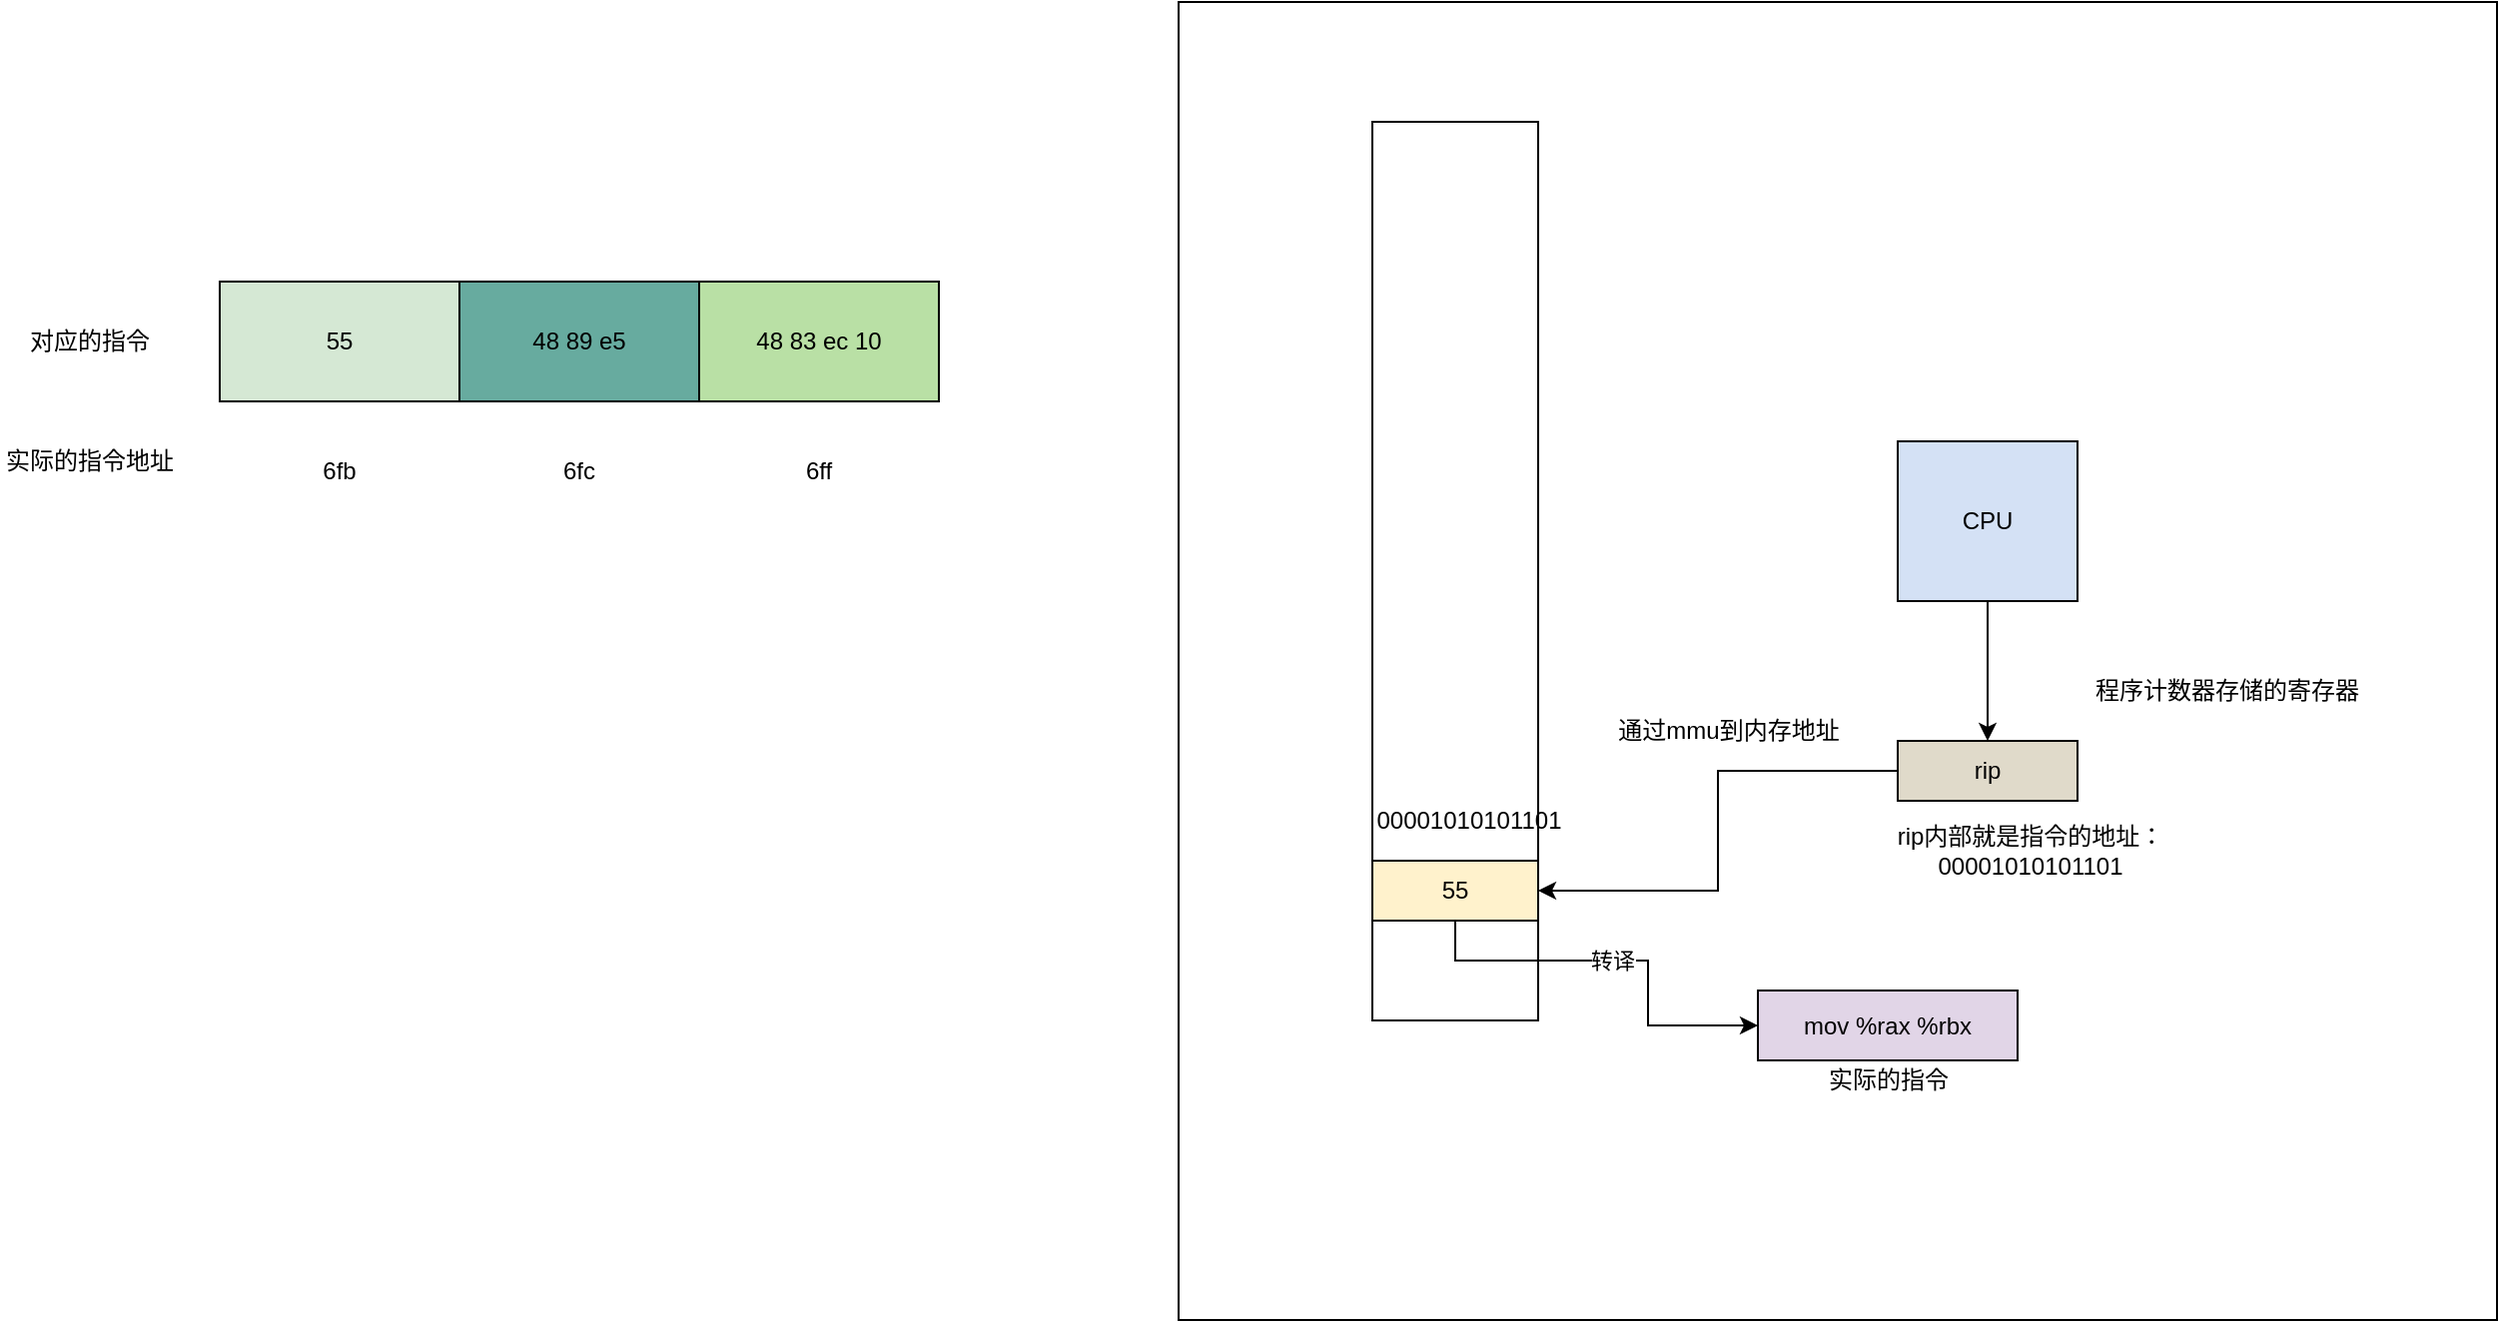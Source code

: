 <mxfile version="16.6.4" type="github">
  <diagram id="vKHvg1sBYMyZX13Gya5x" name="Page-1">
    <mxGraphModel dx="1346" dy="591" grid="1" gridSize="10" guides="1" tooltips="1" connect="1" arrows="1" fold="1" page="1" pageScale="1" pageWidth="827" pageHeight="1169" math="0" shadow="0">
      <root>
        <mxCell id="0" />
        <mxCell id="1" parent="0" />
        <mxCell id="NpelcRKtQPulKm6rQKc4-9" value="" style="whiteSpace=wrap;html=1;aspect=fixed;fillColor=#FFFFFF;" vertex="1" parent="1">
          <mxGeometry x="730" y="90" width="660" height="660" as="geometry" />
        </mxCell>
        <mxCell id="NpelcRKtQPulKm6rQKc4-1" value="55" style="rounded=0;whiteSpace=wrap;html=1;fillColor=#D5E8D4;" vertex="1" parent="1">
          <mxGeometry x="250" y="230" width="120" height="60" as="geometry" />
        </mxCell>
        <mxCell id="NpelcRKtQPulKm6rQKc4-2" value="48 89 e5" style="rounded=0;whiteSpace=wrap;html=1;fillColor=#67AB9F;" vertex="1" parent="1">
          <mxGeometry x="370" y="230" width="120" height="60" as="geometry" />
        </mxCell>
        <mxCell id="NpelcRKtQPulKm6rQKc4-3" value="48 83 ec 10" style="rounded=0;whiteSpace=wrap;html=1;fillColor=#B9E0A5;" vertex="1" parent="1">
          <mxGeometry x="490" y="230" width="120" height="60" as="geometry" />
        </mxCell>
        <mxCell id="NpelcRKtQPulKm6rQKc4-4" value="6fb" style="text;html=1;strokeColor=none;fillColor=none;align=center;verticalAlign=middle;whiteSpace=wrap;rounded=0;" vertex="1" parent="1">
          <mxGeometry x="280" y="310" width="60" height="30" as="geometry" />
        </mxCell>
        <mxCell id="NpelcRKtQPulKm6rQKc4-5" value="6fc" style="text;html=1;strokeColor=none;fillColor=none;align=center;verticalAlign=middle;whiteSpace=wrap;rounded=0;" vertex="1" parent="1">
          <mxGeometry x="400" y="310" width="60" height="30" as="geometry" />
        </mxCell>
        <mxCell id="NpelcRKtQPulKm6rQKc4-6" value="6ff" style="text;html=1;strokeColor=none;fillColor=none;align=center;verticalAlign=middle;whiteSpace=wrap;rounded=0;" vertex="1" parent="1">
          <mxGeometry x="520" y="310" width="60" height="30" as="geometry" />
        </mxCell>
        <mxCell id="NpelcRKtQPulKm6rQKc4-7" value="实际的指令地址" style="text;html=1;strokeColor=none;fillColor=none;align=center;verticalAlign=middle;whiteSpace=wrap;rounded=0;" vertex="1" parent="1">
          <mxGeometry x="140" y="310" width="90" height="20" as="geometry" />
        </mxCell>
        <mxCell id="NpelcRKtQPulKm6rQKc4-8" value="对应的指令" style="text;html=1;strokeColor=none;fillColor=none;align=center;verticalAlign=middle;whiteSpace=wrap;rounded=0;" vertex="1" parent="1">
          <mxGeometry x="140" y="250" width="90" height="20" as="geometry" />
        </mxCell>
        <mxCell id="NpelcRKtQPulKm6rQKc4-15" style="edgeStyle=orthogonalEdgeStyle;rounded=0;orthogonalLoop=1;jettySize=auto;html=1;entryX=1;entryY=0.5;entryDx=0;entryDy=0;" edge="1" parent="1" source="NpelcRKtQPulKm6rQKc4-10" target="NpelcRKtQPulKm6rQKc4-14">
          <mxGeometry relative="1" as="geometry" />
        </mxCell>
        <mxCell id="NpelcRKtQPulKm6rQKc4-10" value="rip" style="rounded=0;whiteSpace=wrap;html=1;fillColor=#E0DACA;" vertex="1" parent="1">
          <mxGeometry x="1090" y="460" width="90" height="30" as="geometry" />
        </mxCell>
        <mxCell id="NpelcRKtQPulKm6rQKc4-11" value="" style="rounded=0;whiteSpace=wrap;html=1;fillColor=#FFFFFF;" vertex="1" parent="1">
          <mxGeometry x="827" y="150" width="83" height="450" as="geometry" />
        </mxCell>
        <mxCell id="NpelcRKtQPulKm6rQKc4-13" style="edgeStyle=orthogonalEdgeStyle;rounded=0;orthogonalLoop=1;jettySize=auto;html=1;entryX=0.5;entryY=0;entryDx=0;entryDy=0;" edge="1" parent="1" source="NpelcRKtQPulKm6rQKc4-12" target="NpelcRKtQPulKm6rQKc4-10">
          <mxGeometry relative="1" as="geometry" />
        </mxCell>
        <mxCell id="NpelcRKtQPulKm6rQKc4-12" value="CPU" style="rounded=0;whiteSpace=wrap;html=1;fillColor=#D4E1F5;" vertex="1" parent="1">
          <mxGeometry x="1090" y="310" width="90" height="80" as="geometry" />
        </mxCell>
        <mxCell id="NpelcRKtQPulKm6rQKc4-25" style="edgeStyle=orthogonalEdgeStyle;rounded=0;orthogonalLoop=1;jettySize=auto;html=1;entryX=0;entryY=0.5;entryDx=0;entryDy=0;" edge="1" parent="1" source="NpelcRKtQPulKm6rQKc4-14" target="NpelcRKtQPulKm6rQKc4-21">
          <mxGeometry relative="1" as="geometry">
            <Array as="points">
              <mxPoint x="869" y="570" />
              <mxPoint x="965" y="570" />
              <mxPoint x="965" y="603" />
            </Array>
          </mxGeometry>
        </mxCell>
        <mxCell id="NpelcRKtQPulKm6rQKc4-26" value="转译" style="edgeLabel;html=1;align=center;verticalAlign=middle;resizable=0;points=[];" vertex="1" connectable="0" parent="NpelcRKtQPulKm6rQKc4-25">
          <mxGeometry x="-0.034" relative="1" as="geometry">
            <mxPoint as="offset" />
          </mxGeometry>
        </mxCell>
        <mxCell id="NpelcRKtQPulKm6rQKc4-14" value="55" style="rounded=0;whiteSpace=wrap;html=1;fillColor=#FFF2CC;" vertex="1" parent="1">
          <mxGeometry x="827" y="520" width="83" height="30" as="geometry" />
        </mxCell>
        <mxCell id="NpelcRKtQPulKm6rQKc4-16" value="程序计数器存储的寄存器" style="text;html=1;strokeColor=none;fillColor=none;align=center;verticalAlign=middle;whiteSpace=wrap;rounded=0;" vertex="1" parent="1">
          <mxGeometry x="1170" y="420" width="170" height="30" as="geometry" />
        </mxCell>
        <mxCell id="NpelcRKtQPulKm6rQKc4-17" value="rip内部就是指令的地址：00001010101101" style="text;html=1;strokeColor=none;fillColor=none;align=center;verticalAlign=middle;whiteSpace=wrap;rounded=0;" vertex="1" parent="1">
          <mxGeometry x="1072" y="500" width="169" height="30" as="geometry" />
        </mxCell>
        <mxCell id="NpelcRKtQPulKm6rQKc4-18" value="通过mmu到内存地址" style="text;html=1;strokeColor=none;fillColor=none;align=center;verticalAlign=middle;whiteSpace=wrap;rounded=0;" vertex="1" parent="1">
          <mxGeometry x="921" y="440" width="169" height="30" as="geometry" />
        </mxCell>
        <mxCell id="NpelcRKtQPulKm6rQKc4-20" value="&lt;span&gt;00001010101101&lt;/span&gt;" style="text;html=1;align=center;verticalAlign=middle;resizable=0;points=[];autosize=1;strokeColor=none;fillColor=none;" vertex="1" parent="1">
          <mxGeometry x="820" y="490" width="110" height="20" as="geometry" />
        </mxCell>
        <mxCell id="NpelcRKtQPulKm6rQKc4-21" value="mov %rax %rbx" style="rounded=0;whiteSpace=wrap;html=1;fillColor=#E1D5E7;" vertex="1" parent="1">
          <mxGeometry x="1020" y="585" width="130" height="35" as="geometry" />
        </mxCell>
        <mxCell id="NpelcRKtQPulKm6rQKc4-27" value="实际的指令" style="text;html=1;align=center;verticalAlign=middle;resizable=0;points=[];autosize=1;strokeColor=none;fillColor=none;" vertex="1" parent="1">
          <mxGeometry x="1045" y="620" width="80" height="20" as="geometry" />
        </mxCell>
      </root>
    </mxGraphModel>
  </diagram>
</mxfile>
